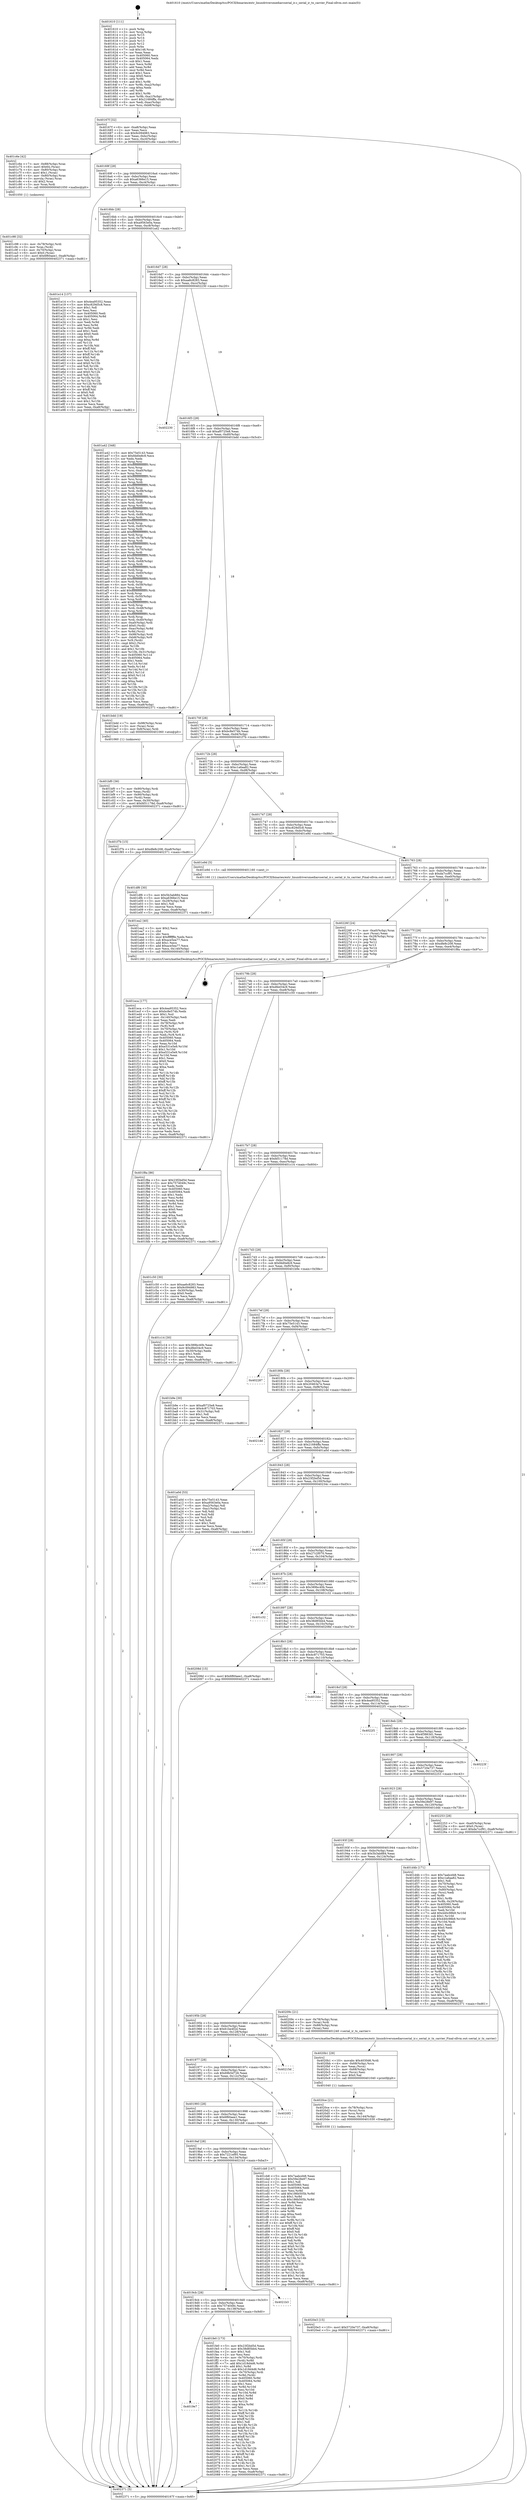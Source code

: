 digraph "0x401610" {
  label = "0x401610 (/mnt/c/Users/mathe/Desktop/tcc/POCII/binaries/extr_linuxdriversmediarcserial_ir.c_serial_ir_tx_carrier_Final-ollvm.out::main(0))"
  labelloc = "t"
  node[shape=record]

  Entry [label="",width=0.3,height=0.3,shape=circle,fillcolor=black,style=filled]
  "0x40167f" [label="{
     0x40167f [32]\l
     | [instrs]\l
     &nbsp;&nbsp;0x40167f \<+6\>: mov -0xa8(%rbp),%eax\l
     &nbsp;&nbsp;0x401685 \<+2\>: mov %eax,%ecx\l
     &nbsp;&nbsp;0x401687 \<+6\>: sub $0x9c094983,%ecx\l
     &nbsp;&nbsp;0x40168d \<+6\>: mov %eax,-0xbc(%rbp)\l
     &nbsp;&nbsp;0x401693 \<+6\>: mov %ecx,-0xc0(%rbp)\l
     &nbsp;&nbsp;0x401699 \<+6\>: je 0000000000401c6e \<main+0x65e\>\l
  }"]
  "0x401c6e" [label="{
     0x401c6e [42]\l
     | [instrs]\l
     &nbsp;&nbsp;0x401c6e \<+7\>: mov -0x88(%rbp),%rax\l
     &nbsp;&nbsp;0x401c75 \<+6\>: movl $0x64,(%rax)\l
     &nbsp;&nbsp;0x401c7b \<+4\>: mov -0x80(%rbp),%rax\l
     &nbsp;&nbsp;0x401c7f \<+6\>: movl $0x1,(%rax)\l
     &nbsp;&nbsp;0x401c85 \<+4\>: mov -0x80(%rbp),%rax\l
     &nbsp;&nbsp;0x401c89 \<+3\>: movslq (%rax),%rax\l
     &nbsp;&nbsp;0x401c8c \<+4\>: shl $0x2,%rax\l
     &nbsp;&nbsp;0x401c90 \<+3\>: mov %rax,%rdi\l
     &nbsp;&nbsp;0x401c93 \<+5\>: call 0000000000401050 \<malloc@plt\>\l
     | [calls]\l
     &nbsp;&nbsp;0x401050 \{1\} (unknown)\l
  }"]
  "0x40169f" [label="{
     0x40169f [28]\l
     | [instrs]\l
     &nbsp;&nbsp;0x40169f \<+5\>: jmp 00000000004016a4 \<main+0x94\>\l
     &nbsp;&nbsp;0x4016a4 \<+6\>: mov -0xbc(%rbp),%eax\l
     &nbsp;&nbsp;0x4016aa \<+5\>: sub $0xa6366e15,%eax\l
     &nbsp;&nbsp;0x4016af \<+6\>: mov %eax,-0xc4(%rbp)\l
     &nbsp;&nbsp;0x4016b5 \<+6\>: je 0000000000401e14 \<main+0x804\>\l
  }"]
  Exit [label="",width=0.3,height=0.3,shape=circle,fillcolor=black,style=filled,peripheries=2]
  "0x401e14" [label="{
     0x401e14 [137]\l
     | [instrs]\l
     &nbsp;&nbsp;0x401e14 \<+5\>: mov $0x4ea95352,%eax\l
     &nbsp;&nbsp;0x401e19 \<+5\>: mov $0xc829d5c8,%ecx\l
     &nbsp;&nbsp;0x401e1e \<+2\>: mov $0x1,%dl\l
     &nbsp;&nbsp;0x401e20 \<+2\>: xor %esi,%esi\l
     &nbsp;&nbsp;0x401e22 \<+7\>: mov 0x405060,%edi\l
     &nbsp;&nbsp;0x401e29 \<+8\>: mov 0x405064,%r8d\l
     &nbsp;&nbsp;0x401e31 \<+3\>: sub $0x1,%esi\l
     &nbsp;&nbsp;0x401e34 \<+3\>: mov %edi,%r9d\l
     &nbsp;&nbsp;0x401e37 \<+3\>: add %esi,%r9d\l
     &nbsp;&nbsp;0x401e3a \<+4\>: imul %r9d,%edi\l
     &nbsp;&nbsp;0x401e3e \<+3\>: and $0x1,%edi\l
     &nbsp;&nbsp;0x401e41 \<+3\>: cmp $0x0,%edi\l
     &nbsp;&nbsp;0x401e44 \<+4\>: sete %r10b\l
     &nbsp;&nbsp;0x401e48 \<+4\>: cmp $0xa,%r8d\l
     &nbsp;&nbsp;0x401e4c \<+4\>: setl %r11b\l
     &nbsp;&nbsp;0x401e50 \<+3\>: mov %r10b,%bl\l
     &nbsp;&nbsp;0x401e53 \<+3\>: xor $0xff,%bl\l
     &nbsp;&nbsp;0x401e56 \<+3\>: mov %r11b,%r14b\l
     &nbsp;&nbsp;0x401e59 \<+4\>: xor $0xff,%r14b\l
     &nbsp;&nbsp;0x401e5d \<+3\>: xor $0x0,%dl\l
     &nbsp;&nbsp;0x401e60 \<+3\>: mov %bl,%r15b\l
     &nbsp;&nbsp;0x401e63 \<+4\>: and $0x0,%r15b\l
     &nbsp;&nbsp;0x401e67 \<+3\>: and %dl,%r10b\l
     &nbsp;&nbsp;0x401e6a \<+3\>: mov %r14b,%r12b\l
     &nbsp;&nbsp;0x401e6d \<+4\>: and $0x0,%r12b\l
     &nbsp;&nbsp;0x401e71 \<+3\>: and %dl,%r11b\l
     &nbsp;&nbsp;0x401e74 \<+3\>: or %r10b,%r15b\l
     &nbsp;&nbsp;0x401e77 \<+3\>: or %r11b,%r12b\l
     &nbsp;&nbsp;0x401e7a \<+3\>: xor %r12b,%r15b\l
     &nbsp;&nbsp;0x401e7d \<+3\>: or %r14b,%bl\l
     &nbsp;&nbsp;0x401e80 \<+3\>: xor $0xff,%bl\l
     &nbsp;&nbsp;0x401e83 \<+3\>: or $0x0,%dl\l
     &nbsp;&nbsp;0x401e86 \<+2\>: and %dl,%bl\l
     &nbsp;&nbsp;0x401e88 \<+3\>: or %bl,%r15b\l
     &nbsp;&nbsp;0x401e8b \<+4\>: test $0x1,%r15b\l
     &nbsp;&nbsp;0x401e8f \<+3\>: cmovne %ecx,%eax\l
     &nbsp;&nbsp;0x401e92 \<+6\>: mov %eax,-0xa8(%rbp)\l
     &nbsp;&nbsp;0x401e98 \<+5\>: jmp 0000000000402371 \<main+0xd61\>\l
  }"]
  "0x4016bb" [label="{
     0x4016bb [28]\l
     | [instrs]\l
     &nbsp;&nbsp;0x4016bb \<+5\>: jmp 00000000004016c0 \<main+0xb0\>\l
     &nbsp;&nbsp;0x4016c0 \<+6\>: mov -0xbc(%rbp),%eax\l
     &nbsp;&nbsp;0x4016c6 \<+5\>: sub $0xa9563e0a,%eax\l
     &nbsp;&nbsp;0x4016cb \<+6\>: mov %eax,-0xc8(%rbp)\l
     &nbsp;&nbsp;0x4016d1 \<+6\>: je 0000000000401a42 \<main+0x432\>\l
  }"]
  "0x4020e3" [label="{
     0x4020e3 [15]\l
     | [instrs]\l
     &nbsp;&nbsp;0x4020e3 \<+10\>: movl $0x5720e737,-0xa8(%rbp)\l
     &nbsp;&nbsp;0x4020ed \<+5\>: jmp 0000000000402371 \<main+0xd61\>\l
  }"]
  "0x401a42" [label="{
     0x401a42 [348]\l
     | [instrs]\l
     &nbsp;&nbsp;0x401a42 \<+5\>: mov $0x75e5143,%eax\l
     &nbsp;&nbsp;0x401a47 \<+5\>: mov $0xfdd0e8c9,%ecx\l
     &nbsp;&nbsp;0x401a4c \<+2\>: xor %edx,%edx\l
     &nbsp;&nbsp;0x401a4e \<+3\>: mov %rsp,%rsi\l
     &nbsp;&nbsp;0x401a51 \<+4\>: add $0xfffffffffffffff0,%rsi\l
     &nbsp;&nbsp;0x401a55 \<+3\>: mov %rsi,%rsp\l
     &nbsp;&nbsp;0x401a58 \<+7\>: mov %rsi,-0xa0(%rbp)\l
     &nbsp;&nbsp;0x401a5f \<+3\>: mov %rsp,%rsi\l
     &nbsp;&nbsp;0x401a62 \<+4\>: add $0xfffffffffffffff0,%rsi\l
     &nbsp;&nbsp;0x401a66 \<+3\>: mov %rsi,%rsp\l
     &nbsp;&nbsp;0x401a69 \<+3\>: mov %rsp,%rdi\l
     &nbsp;&nbsp;0x401a6c \<+4\>: add $0xfffffffffffffff0,%rdi\l
     &nbsp;&nbsp;0x401a70 \<+3\>: mov %rdi,%rsp\l
     &nbsp;&nbsp;0x401a73 \<+7\>: mov %rdi,-0x98(%rbp)\l
     &nbsp;&nbsp;0x401a7a \<+3\>: mov %rsp,%rdi\l
     &nbsp;&nbsp;0x401a7d \<+4\>: add $0xfffffffffffffff0,%rdi\l
     &nbsp;&nbsp;0x401a81 \<+3\>: mov %rdi,%rsp\l
     &nbsp;&nbsp;0x401a84 \<+7\>: mov %rdi,-0x90(%rbp)\l
     &nbsp;&nbsp;0x401a8b \<+3\>: mov %rsp,%rdi\l
     &nbsp;&nbsp;0x401a8e \<+4\>: add $0xfffffffffffffff0,%rdi\l
     &nbsp;&nbsp;0x401a92 \<+3\>: mov %rdi,%rsp\l
     &nbsp;&nbsp;0x401a95 \<+7\>: mov %rdi,-0x88(%rbp)\l
     &nbsp;&nbsp;0x401a9c \<+3\>: mov %rsp,%rdi\l
     &nbsp;&nbsp;0x401a9f \<+4\>: add $0xfffffffffffffff0,%rdi\l
     &nbsp;&nbsp;0x401aa3 \<+3\>: mov %rdi,%rsp\l
     &nbsp;&nbsp;0x401aa6 \<+4\>: mov %rdi,-0x80(%rbp)\l
     &nbsp;&nbsp;0x401aaa \<+3\>: mov %rsp,%rdi\l
     &nbsp;&nbsp;0x401aad \<+4\>: add $0xfffffffffffffff0,%rdi\l
     &nbsp;&nbsp;0x401ab1 \<+3\>: mov %rdi,%rsp\l
     &nbsp;&nbsp;0x401ab4 \<+4\>: mov %rdi,-0x78(%rbp)\l
     &nbsp;&nbsp;0x401ab8 \<+3\>: mov %rsp,%rdi\l
     &nbsp;&nbsp;0x401abb \<+4\>: add $0xfffffffffffffff0,%rdi\l
     &nbsp;&nbsp;0x401abf \<+3\>: mov %rdi,%rsp\l
     &nbsp;&nbsp;0x401ac2 \<+4\>: mov %rdi,-0x70(%rbp)\l
     &nbsp;&nbsp;0x401ac6 \<+3\>: mov %rsp,%rdi\l
     &nbsp;&nbsp;0x401ac9 \<+4\>: add $0xfffffffffffffff0,%rdi\l
     &nbsp;&nbsp;0x401acd \<+3\>: mov %rdi,%rsp\l
     &nbsp;&nbsp;0x401ad0 \<+4\>: mov %rdi,-0x68(%rbp)\l
     &nbsp;&nbsp;0x401ad4 \<+3\>: mov %rsp,%rdi\l
     &nbsp;&nbsp;0x401ad7 \<+4\>: add $0xfffffffffffffff0,%rdi\l
     &nbsp;&nbsp;0x401adb \<+3\>: mov %rdi,%rsp\l
     &nbsp;&nbsp;0x401ade \<+4\>: mov %rdi,-0x60(%rbp)\l
     &nbsp;&nbsp;0x401ae2 \<+3\>: mov %rsp,%rdi\l
     &nbsp;&nbsp;0x401ae5 \<+4\>: add $0xfffffffffffffff0,%rdi\l
     &nbsp;&nbsp;0x401ae9 \<+3\>: mov %rdi,%rsp\l
     &nbsp;&nbsp;0x401aec \<+4\>: mov %rdi,-0x58(%rbp)\l
     &nbsp;&nbsp;0x401af0 \<+3\>: mov %rsp,%rdi\l
     &nbsp;&nbsp;0x401af3 \<+4\>: add $0xfffffffffffffff0,%rdi\l
     &nbsp;&nbsp;0x401af7 \<+3\>: mov %rdi,%rsp\l
     &nbsp;&nbsp;0x401afa \<+4\>: mov %rdi,-0x50(%rbp)\l
     &nbsp;&nbsp;0x401afe \<+3\>: mov %rsp,%rdi\l
     &nbsp;&nbsp;0x401b01 \<+4\>: add $0xfffffffffffffff0,%rdi\l
     &nbsp;&nbsp;0x401b05 \<+3\>: mov %rdi,%rsp\l
     &nbsp;&nbsp;0x401b08 \<+4\>: mov %rdi,-0x48(%rbp)\l
     &nbsp;&nbsp;0x401b0c \<+3\>: mov %rsp,%rdi\l
     &nbsp;&nbsp;0x401b0f \<+4\>: add $0xfffffffffffffff0,%rdi\l
     &nbsp;&nbsp;0x401b13 \<+3\>: mov %rdi,%rsp\l
     &nbsp;&nbsp;0x401b16 \<+4\>: mov %rdi,-0x40(%rbp)\l
     &nbsp;&nbsp;0x401b1a \<+7\>: mov -0xa0(%rbp),%rdi\l
     &nbsp;&nbsp;0x401b21 \<+6\>: movl $0x0,(%rdi)\l
     &nbsp;&nbsp;0x401b27 \<+7\>: mov -0xac(%rbp),%r8d\l
     &nbsp;&nbsp;0x401b2e \<+3\>: mov %r8d,(%rsi)\l
     &nbsp;&nbsp;0x401b31 \<+7\>: mov -0x98(%rbp),%rdi\l
     &nbsp;&nbsp;0x401b38 \<+7\>: mov -0xb8(%rbp),%r9\l
     &nbsp;&nbsp;0x401b3f \<+3\>: mov %r9,(%rdi)\l
     &nbsp;&nbsp;0x401b42 \<+3\>: cmpl $0x2,(%rsi)\l
     &nbsp;&nbsp;0x401b45 \<+4\>: setne %r10b\l
     &nbsp;&nbsp;0x401b49 \<+4\>: and $0x1,%r10b\l
     &nbsp;&nbsp;0x401b4d \<+4\>: mov %r10b,-0x31(%rbp)\l
     &nbsp;&nbsp;0x401b51 \<+8\>: mov 0x405060,%r11d\l
     &nbsp;&nbsp;0x401b59 \<+7\>: mov 0x405064,%ebx\l
     &nbsp;&nbsp;0x401b60 \<+3\>: sub $0x1,%edx\l
     &nbsp;&nbsp;0x401b63 \<+3\>: mov %r11d,%r14d\l
     &nbsp;&nbsp;0x401b66 \<+3\>: add %edx,%r14d\l
     &nbsp;&nbsp;0x401b69 \<+4\>: imul %r14d,%r11d\l
     &nbsp;&nbsp;0x401b6d \<+4\>: and $0x1,%r11d\l
     &nbsp;&nbsp;0x401b71 \<+4\>: cmp $0x0,%r11d\l
     &nbsp;&nbsp;0x401b75 \<+4\>: sete %r10b\l
     &nbsp;&nbsp;0x401b79 \<+3\>: cmp $0xa,%ebx\l
     &nbsp;&nbsp;0x401b7c \<+4\>: setl %r15b\l
     &nbsp;&nbsp;0x401b80 \<+3\>: mov %r10b,%r12b\l
     &nbsp;&nbsp;0x401b83 \<+3\>: and %r15b,%r12b\l
     &nbsp;&nbsp;0x401b86 \<+3\>: xor %r15b,%r10b\l
     &nbsp;&nbsp;0x401b89 \<+3\>: or %r10b,%r12b\l
     &nbsp;&nbsp;0x401b8c \<+4\>: test $0x1,%r12b\l
     &nbsp;&nbsp;0x401b90 \<+3\>: cmovne %ecx,%eax\l
     &nbsp;&nbsp;0x401b93 \<+6\>: mov %eax,-0xa8(%rbp)\l
     &nbsp;&nbsp;0x401b99 \<+5\>: jmp 0000000000402371 \<main+0xd61\>\l
  }"]
  "0x4016d7" [label="{
     0x4016d7 [28]\l
     | [instrs]\l
     &nbsp;&nbsp;0x4016d7 \<+5\>: jmp 00000000004016dc \<main+0xcc\>\l
     &nbsp;&nbsp;0x4016dc \<+6\>: mov -0xbc(%rbp),%eax\l
     &nbsp;&nbsp;0x4016e2 \<+5\>: sub $0xaa6c8283,%eax\l
     &nbsp;&nbsp;0x4016e7 \<+6\>: mov %eax,-0xcc(%rbp)\l
     &nbsp;&nbsp;0x4016ed \<+6\>: je 0000000000402230 \<main+0xc20\>\l
  }"]
  "0x4020ce" [label="{
     0x4020ce [21]\l
     | [instrs]\l
     &nbsp;&nbsp;0x4020ce \<+4\>: mov -0x78(%rbp),%rcx\l
     &nbsp;&nbsp;0x4020d2 \<+3\>: mov (%rcx),%rcx\l
     &nbsp;&nbsp;0x4020d5 \<+3\>: mov %rcx,%rdi\l
     &nbsp;&nbsp;0x4020d8 \<+6\>: mov %eax,-0x144(%rbp)\l
     &nbsp;&nbsp;0x4020de \<+5\>: call 0000000000401030 \<free@plt\>\l
     | [calls]\l
     &nbsp;&nbsp;0x401030 \{1\} (unknown)\l
  }"]
  "0x402230" [label="{
     0x402230\l
  }", style=dashed]
  "0x4016f3" [label="{
     0x4016f3 [28]\l
     | [instrs]\l
     &nbsp;&nbsp;0x4016f3 \<+5\>: jmp 00000000004016f8 \<main+0xe8\>\l
     &nbsp;&nbsp;0x4016f8 \<+6\>: mov -0xbc(%rbp),%eax\l
     &nbsp;&nbsp;0x4016fe \<+5\>: sub $0xaf0725e8,%eax\l
     &nbsp;&nbsp;0x401703 \<+6\>: mov %eax,-0xd0(%rbp)\l
     &nbsp;&nbsp;0x401709 \<+6\>: je 0000000000401bdd \<main+0x5cd\>\l
  }"]
  "0x4020b1" [label="{
     0x4020b1 [29]\l
     | [instrs]\l
     &nbsp;&nbsp;0x4020b1 \<+10\>: movabs $0x4030d6,%rdi\l
     &nbsp;&nbsp;0x4020bb \<+4\>: mov -0x68(%rbp),%rcx\l
     &nbsp;&nbsp;0x4020bf \<+2\>: mov %eax,(%rcx)\l
     &nbsp;&nbsp;0x4020c1 \<+4\>: mov -0x68(%rbp),%rcx\l
     &nbsp;&nbsp;0x4020c5 \<+2\>: mov (%rcx),%esi\l
     &nbsp;&nbsp;0x4020c7 \<+2\>: mov $0x0,%al\l
     &nbsp;&nbsp;0x4020c9 \<+5\>: call 0000000000401040 \<printf@plt\>\l
     | [calls]\l
     &nbsp;&nbsp;0x401040 \{1\} (unknown)\l
  }"]
  "0x401bdd" [label="{
     0x401bdd [19]\l
     | [instrs]\l
     &nbsp;&nbsp;0x401bdd \<+7\>: mov -0x98(%rbp),%rax\l
     &nbsp;&nbsp;0x401be4 \<+3\>: mov (%rax),%rax\l
     &nbsp;&nbsp;0x401be7 \<+4\>: mov 0x8(%rax),%rdi\l
     &nbsp;&nbsp;0x401beb \<+5\>: call 0000000000401060 \<atoi@plt\>\l
     | [calls]\l
     &nbsp;&nbsp;0x401060 \{1\} (unknown)\l
  }"]
  "0x40170f" [label="{
     0x40170f [28]\l
     | [instrs]\l
     &nbsp;&nbsp;0x40170f \<+5\>: jmp 0000000000401714 \<main+0x104\>\l
     &nbsp;&nbsp;0x401714 \<+6\>: mov -0xbc(%rbp),%eax\l
     &nbsp;&nbsp;0x40171a \<+5\>: sub $0xbc8e574b,%eax\l
     &nbsp;&nbsp;0x40171f \<+6\>: mov %eax,-0xd4(%rbp)\l
     &nbsp;&nbsp;0x401725 \<+6\>: je 0000000000401f7b \<main+0x96b\>\l
  }"]
  "0x4019e7" [label="{
     0x4019e7\l
  }", style=dashed]
  "0x401f7b" [label="{
     0x401f7b [15]\l
     | [instrs]\l
     &nbsp;&nbsp;0x401f7b \<+10\>: movl $0xdfe8c208,-0xa8(%rbp)\l
     &nbsp;&nbsp;0x401f85 \<+5\>: jmp 0000000000402371 \<main+0xd61\>\l
  }"]
  "0x40172b" [label="{
     0x40172b [28]\l
     | [instrs]\l
     &nbsp;&nbsp;0x40172b \<+5\>: jmp 0000000000401730 \<main+0x120\>\l
     &nbsp;&nbsp;0x401730 \<+6\>: mov -0xbc(%rbp),%eax\l
     &nbsp;&nbsp;0x401736 \<+5\>: sub $0xc1a6aa82,%eax\l
     &nbsp;&nbsp;0x40173b \<+6\>: mov %eax,-0xd8(%rbp)\l
     &nbsp;&nbsp;0x401741 \<+6\>: je 0000000000401df6 \<main+0x7e6\>\l
  }"]
  "0x401fe0" [label="{
     0x401fe0 [173]\l
     | [instrs]\l
     &nbsp;&nbsp;0x401fe0 \<+5\>: mov $0x23f2bd5d,%eax\l
     &nbsp;&nbsp;0x401fe5 \<+5\>: mov $0x38d85bb4,%ecx\l
     &nbsp;&nbsp;0x401fea \<+2\>: mov $0x1,%dl\l
     &nbsp;&nbsp;0x401fec \<+2\>: xor %esi,%esi\l
     &nbsp;&nbsp;0x401fee \<+4\>: mov -0x70(%rbp),%rdi\l
     &nbsp;&nbsp;0x401ff2 \<+3\>: mov (%rdi),%r8d\l
     &nbsp;&nbsp;0x401ff5 \<+7\>: add $0x1d18d4d6,%r8d\l
     &nbsp;&nbsp;0x401ffc \<+4\>: add $0x1,%r8d\l
     &nbsp;&nbsp;0x402000 \<+7\>: sub $0x1d18d4d6,%r8d\l
     &nbsp;&nbsp;0x402007 \<+4\>: mov -0x70(%rbp),%rdi\l
     &nbsp;&nbsp;0x40200b \<+3\>: mov %r8d,(%rdi)\l
     &nbsp;&nbsp;0x40200e \<+8\>: mov 0x405060,%r8d\l
     &nbsp;&nbsp;0x402016 \<+8\>: mov 0x405064,%r9d\l
     &nbsp;&nbsp;0x40201e \<+3\>: sub $0x1,%esi\l
     &nbsp;&nbsp;0x402021 \<+3\>: mov %r8d,%r10d\l
     &nbsp;&nbsp;0x402024 \<+3\>: add %esi,%r10d\l
     &nbsp;&nbsp;0x402027 \<+4\>: imul %r10d,%r8d\l
     &nbsp;&nbsp;0x40202b \<+4\>: and $0x1,%r8d\l
     &nbsp;&nbsp;0x40202f \<+4\>: cmp $0x0,%r8d\l
     &nbsp;&nbsp;0x402033 \<+4\>: sete %r11b\l
     &nbsp;&nbsp;0x402037 \<+4\>: cmp $0xa,%r9d\l
     &nbsp;&nbsp;0x40203b \<+3\>: setl %bl\l
     &nbsp;&nbsp;0x40203e \<+3\>: mov %r11b,%r14b\l
     &nbsp;&nbsp;0x402041 \<+4\>: xor $0xff,%r14b\l
     &nbsp;&nbsp;0x402045 \<+3\>: mov %bl,%r15b\l
     &nbsp;&nbsp;0x402048 \<+4\>: xor $0xff,%r15b\l
     &nbsp;&nbsp;0x40204c \<+3\>: xor $0x1,%dl\l
     &nbsp;&nbsp;0x40204f \<+3\>: mov %r14b,%r12b\l
     &nbsp;&nbsp;0x402052 \<+4\>: and $0xff,%r12b\l
     &nbsp;&nbsp;0x402056 \<+3\>: and %dl,%r11b\l
     &nbsp;&nbsp;0x402059 \<+3\>: mov %r15b,%r13b\l
     &nbsp;&nbsp;0x40205c \<+4\>: and $0xff,%r13b\l
     &nbsp;&nbsp;0x402060 \<+2\>: and %dl,%bl\l
     &nbsp;&nbsp;0x402062 \<+3\>: or %r11b,%r12b\l
     &nbsp;&nbsp;0x402065 \<+3\>: or %bl,%r13b\l
     &nbsp;&nbsp;0x402068 \<+3\>: xor %r13b,%r12b\l
     &nbsp;&nbsp;0x40206b \<+3\>: or %r15b,%r14b\l
     &nbsp;&nbsp;0x40206e \<+4\>: xor $0xff,%r14b\l
     &nbsp;&nbsp;0x402072 \<+3\>: or $0x1,%dl\l
     &nbsp;&nbsp;0x402075 \<+3\>: and %dl,%r14b\l
     &nbsp;&nbsp;0x402078 \<+3\>: or %r14b,%r12b\l
     &nbsp;&nbsp;0x40207b \<+4\>: test $0x1,%r12b\l
     &nbsp;&nbsp;0x40207f \<+3\>: cmovne %ecx,%eax\l
     &nbsp;&nbsp;0x402082 \<+6\>: mov %eax,-0xa8(%rbp)\l
     &nbsp;&nbsp;0x402088 \<+5\>: jmp 0000000000402371 \<main+0xd61\>\l
  }"]
  "0x401df6" [label="{
     0x401df6 [30]\l
     | [instrs]\l
     &nbsp;&nbsp;0x401df6 \<+5\>: mov $0x5b3ab884,%eax\l
     &nbsp;&nbsp;0x401dfb \<+5\>: mov $0xa6366e15,%ecx\l
     &nbsp;&nbsp;0x401e00 \<+3\>: mov -0x29(%rbp),%dl\l
     &nbsp;&nbsp;0x401e03 \<+3\>: test $0x1,%dl\l
     &nbsp;&nbsp;0x401e06 \<+3\>: cmovne %ecx,%eax\l
     &nbsp;&nbsp;0x401e09 \<+6\>: mov %eax,-0xa8(%rbp)\l
     &nbsp;&nbsp;0x401e0f \<+5\>: jmp 0000000000402371 \<main+0xd61\>\l
  }"]
  "0x401747" [label="{
     0x401747 [28]\l
     | [instrs]\l
     &nbsp;&nbsp;0x401747 \<+5\>: jmp 000000000040174c \<main+0x13c\>\l
     &nbsp;&nbsp;0x40174c \<+6\>: mov -0xbc(%rbp),%eax\l
     &nbsp;&nbsp;0x401752 \<+5\>: sub $0xc829d5c8,%eax\l
     &nbsp;&nbsp;0x401757 \<+6\>: mov %eax,-0xdc(%rbp)\l
     &nbsp;&nbsp;0x40175d \<+6\>: je 0000000000401e9d \<main+0x88d\>\l
  }"]
  "0x4019cb" [label="{
     0x4019cb [28]\l
     | [instrs]\l
     &nbsp;&nbsp;0x4019cb \<+5\>: jmp 00000000004019d0 \<main+0x3c0\>\l
     &nbsp;&nbsp;0x4019d0 \<+6\>: mov -0xbc(%rbp),%eax\l
     &nbsp;&nbsp;0x4019d6 \<+5\>: sub $0x7574049c,%eax\l
     &nbsp;&nbsp;0x4019db \<+6\>: mov %eax,-0x138(%rbp)\l
     &nbsp;&nbsp;0x4019e1 \<+6\>: je 0000000000401fe0 \<main+0x9d0\>\l
  }"]
  "0x401e9d" [label="{
     0x401e9d [5]\l
     | [instrs]\l
     &nbsp;&nbsp;0x401e9d \<+5\>: call 0000000000401160 \<next_i\>\l
     | [calls]\l
     &nbsp;&nbsp;0x401160 \{1\} (/mnt/c/Users/mathe/Desktop/tcc/POCII/binaries/extr_linuxdriversmediarcserial_ir.c_serial_ir_tx_carrier_Final-ollvm.out::next_i)\l
  }"]
  "0x401763" [label="{
     0x401763 [28]\l
     | [instrs]\l
     &nbsp;&nbsp;0x401763 \<+5\>: jmp 0000000000401768 \<main+0x158\>\l
     &nbsp;&nbsp;0x401768 \<+6\>: mov -0xbc(%rbp),%eax\l
     &nbsp;&nbsp;0x40176e \<+5\>: sub $0xda7ccf91,%eax\l
     &nbsp;&nbsp;0x401773 \<+6\>: mov %eax,-0xe0(%rbp)\l
     &nbsp;&nbsp;0x401779 \<+6\>: je 000000000040226f \<main+0xc5f\>\l
  }"]
  "0x4021b3" [label="{
     0x4021b3\l
  }", style=dashed]
  "0x40226f" [label="{
     0x40226f [24]\l
     | [instrs]\l
     &nbsp;&nbsp;0x40226f \<+7\>: mov -0xa0(%rbp),%rax\l
     &nbsp;&nbsp;0x402276 \<+2\>: mov (%rax),%eax\l
     &nbsp;&nbsp;0x402278 \<+4\>: lea -0x28(%rbp),%rsp\l
     &nbsp;&nbsp;0x40227c \<+1\>: pop %rbx\l
     &nbsp;&nbsp;0x40227d \<+2\>: pop %r12\l
     &nbsp;&nbsp;0x40227f \<+2\>: pop %r13\l
     &nbsp;&nbsp;0x402281 \<+2\>: pop %r14\l
     &nbsp;&nbsp;0x402283 \<+2\>: pop %r15\l
     &nbsp;&nbsp;0x402285 \<+1\>: pop %rbp\l
     &nbsp;&nbsp;0x402286 \<+1\>: ret\l
  }"]
  "0x40177f" [label="{
     0x40177f [28]\l
     | [instrs]\l
     &nbsp;&nbsp;0x40177f \<+5\>: jmp 0000000000401784 \<main+0x174\>\l
     &nbsp;&nbsp;0x401784 \<+6\>: mov -0xbc(%rbp),%eax\l
     &nbsp;&nbsp;0x40178a \<+5\>: sub $0xdfe8c208,%eax\l
     &nbsp;&nbsp;0x40178f \<+6\>: mov %eax,-0xe4(%rbp)\l
     &nbsp;&nbsp;0x401795 \<+6\>: je 0000000000401f8a \<main+0x97a\>\l
  }"]
  "0x401eca" [label="{
     0x401eca [177]\l
     | [instrs]\l
     &nbsp;&nbsp;0x401eca \<+5\>: mov $0x4ea95352,%ecx\l
     &nbsp;&nbsp;0x401ecf \<+5\>: mov $0xbc8e574b,%edx\l
     &nbsp;&nbsp;0x401ed4 \<+3\>: mov $0x1,%sil\l
     &nbsp;&nbsp;0x401ed7 \<+6\>: mov -0x140(%rbp),%edi\l
     &nbsp;&nbsp;0x401edd \<+3\>: imul %eax,%edi\l
     &nbsp;&nbsp;0x401ee0 \<+4\>: mov -0x78(%rbp),%r8\l
     &nbsp;&nbsp;0x401ee4 \<+3\>: mov (%r8),%r8\l
     &nbsp;&nbsp;0x401ee7 \<+4\>: mov -0x70(%rbp),%r9\l
     &nbsp;&nbsp;0x401eeb \<+3\>: movslq (%r9),%r9\l
     &nbsp;&nbsp;0x401eee \<+4\>: mov %edi,(%r8,%r9,4)\l
     &nbsp;&nbsp;0x401ef2 \<+7\>: mov 0x405060,%eax\l
     &nbsp;&nbsp;0x401ef9 \<+7\>: mov 0x405064,%edi\l
     &nbsp;&nbsp;0x401f00 \<+3\>: mov %eax,%r10d\l
     &nbsp;&nbsp;0x401f03 \<+7\>: add $0xe531e5e9,%r10d\l
     &nbsp;&nbsp;0x401f0a \<+4\>: sub $0x1,%r10d\l
     &nbsp;&nbsp;0x401f0e \<+7\>: sub $0xe531e5e9,%r10d\l
     &nbsp;&nbsp;0x401f15 \<+4\>: imul %r10d,%eax\l
     &nbsp;&nbsp;0x401f19 \<+3\>: and $0x1,%eax\l
     &nbsp;&nbsp;0x401f1c \<+3\>: cmp $0x0,%eax\l
     &nbsp;&nbsp;0x401f1f \<+4\>: sete %r11b\l
     &nbsp;&nbsp;0x401f23 \<+3\>: cmp $0xa,%edi\l
     &nbsp;&nbsp;0x401f26 \<+3\>: setl %bl\l
     &nbsp;&nbsp;0x401f29 \<+3\>: mov %r11b,%r14b\l
     &nbsp;&nbsp;0x401f2c \<+4\>: xor $0xff,%r14b\l
     &nbsp;&nbsp;0x401f30 \<+3\>: mov %bl,%r15b\l
     &nbsp;&nbsp;0x401f33 \<+4\>: xor $0xff,%r15b\l
     &nbsp;&nbsp;0x401f37 \<+4\>: xor $0x1,%sil\l
     &nbsp;&nbsp;0x401f3b \<+3\>: mov %r14b,%r12b\l
     &nbsp;&nbsp;0x401f3e \<+4\>: and $0xff,%r12b\l
     &nbsp;&nbsp;0x401f42 \<+3\>: and %sil,%r11b\l
     &nbsp;&nbsp;0x401f45 \<+3\>: mov %r15b,%r13b\l
     &nbsp;&nbsp;0x401f48 \<+4\>: and $0xff,%r13b\l
     &nbsp;&nbsp;0x401f4c \<+3\>: and %sil,%bl\l
     &nbsp;&nbsp;0x401f4f \<+3\>: or %r11b,%r12b\l
     &nbsp;&nbsp;0x401f52 \<+3\>: or %bl,%r13b\l
     &nbsp;&nbsp;0x401f55 \<+3\>: xor %r13b,%r12b\l
     &nbsp;&nbsp;0x401f58 \<+3\>: or %r15b,%r14b\l
     &nbsp;&nbsp;0x401f5b \<+4\>: xor $0xff,%r14b\l
     &nbsp;&nbsp;0x401f5f \<+4\>: or $0x1,%sil\l
     &nbsp;&nbsp;0x401f63 \<+3\>: and %sil,%r14b\l
     &nbsp;&nbsp;0x401f66 \<+3\>: or %r14b,%r12b\l
     &nbsp;&nbsp;0x401f69 \<+4\>: test $0x1,%r12b\l
     &nbsp;&nbsp;0x401f6d \<+3\>: cmovne %edx,%ecx\l
     &nbsp;&nbsp;0x401f70 \<+6\>: mov %ecx,-0xa8(%rbp)\l
     &nbsp;&nbsp;0x401f76 \<+5\>: jmp 0000000000402371 \<main+0xd61\>\l
  }"]
  "0x401f8a" [label="{
     0x401f8a [86]\l
     | [instrs]\l
     &nbsp;&nbsp;0x401f8a \<+5\>: mov $0x23f2bd5d,%eax\l
     &nbsp;&nbsp;0x401f8f \<+5\>: mov $0x7574049c,%ecx\l
     &nbsp;&nbsp;0x401f94 \<+2\>: xor %edx,%edx\l
     &nbsp;&nbsp;0x401f96 \<+7\>: mov 0x405060,%esi\l
     &nbsp;&nbsp;0x401f9d \<+7\>: mov 0x405064,%edi\l
     &nbsp;&nbsp;0x401fa4 \<+3\>: sub $0x1,%edx\l
     &nbsp;&nbsp;0x401fa7 \<+3\>: mov %esi,%r8d\l
     &nbsp;&nbsp;0x401faa \<+3\>: add %edx,%r8d\l
     &nbsp;&nbsp;0x401fad \<+4\>: imul %r8d,%esi\l
     &nbsp;&nbsp;0x401fb1 \<+3\>: and $0x1,%esi\l
     &nbsp;&nbsp;0x401fb4 \<+3\>: cmp $0x0,%esi\l
     &nbsp;&nbsp;0x401fb7 \<+4\>: sete %r9b\l
     &nbsp;&nbsp;0x401fbb \<+3\>: cmp $0xa,%edi\l
     &nbsp;&nbsp;0x401fbe \<+4\>: setl %r10b\l
     &nbsp;&nbsp;0x401fc2 \<+3\>: mov %r9b,%r11b\l
     &nbsp;&nbsp;0x401fc5 \<+3\>: and %r10b,%r11b\l
     &nbsp;&nbsp;0x401fc8 \<+3\>: xor %r10b,%r9b\l
     &nbsp;&nbsp;0x401fcb \<+3\>: or %r9b,%r11b\l
     &nbsp;&nbsp;0x401fce \<+4\>: test $0x1,%r11b\l
     &nbsp;&nbsp;0x401fd2 \<+3\>: cmovne %ecx,%eax\l
     &nbsp;&nbsp;0x401fd5 \<+6\>: mov %eax,-0xa8(%rbp)\l
     &nbsp;&nbsp;0x401fdb \<+5\>: jmp 0000000000402371 \<main+0xd61\>\l
  }"]
  "0x40179b" [label="{
     0x40179b [28]\l
     | [instrs]\l
     &nbsp;&nbsp;0x40179b \<+5\>: jmp 00000000004017a0 \<main+0x190\>\l
     &nbsp;&nbsp;0x4017a0 \<+6\>: mov -0xbc(%rbp),%eax\l
     &nbsp;&nbsp;0x4017a6 \<+5\>: sub $0xdfed34c9,%eax\l
     &nbsp;&nbsp;0x4017ab \<+6\>: mov %eax,-0xe8(%rbp)\l
     &nbsp;&nbsp;0x4017b1 \<+6\>: je 0000000000401c50 \<main+0x640\>\l
  }"]
  "0x401ea2" [label="{
     0x401ea2 [40]\l
     | [instrs]\l
     &nbsp;&nbsp;0x401ea2 \<+5\>: mov $0x2,%ecx\l
     &nbsp;&nbsp;0x401ea7 \<+1\>: cltd\l
     &nbsp;&nbsp;0x401ea8 \<+2\>: idiv %ecx\l
     &nbsp;&nbsp;0x401eaa \<+6\>: imul $0xfffffffe,%edx,%ecx\l
     &nbsp;&nbsp;0x401eb0 \<+6\>: sub $0xace5ea77,%ecx\l
     &nbsp;&nbsp;0x401eb6 \<+3\>: add $0x1,%ecx\l
     &nbsp;&nbsp;0x401eb9 \<+6\>: add $0xace5ea77,%ecx\l
     &nbsp;&nbsp;0x401ebf \<+6\>: mov %ecx,-0x140(%rbp)\l
     &nbsp;&nbsp;0x401ec5 \<+5\>: call 0000000000401160 \<next_i\>\l
     | [calls]\l
     &nbsp;&nbsp;0x401160 \{1\} (/mnt/c/Users/mathe/Desktop/tcc/POCII/binaries/extr_linuxdriversmediarcserial_ir.c_serial_ir_tx_carrier_Final-ollvm.out::next_i)\l
  }"]
  "0x401c50" [label="{
     0x401c50 [30]\l
     | [instrs]\l
     &nbsp;&nbsp;0x401c50 \<+5\>: mov $0xaa6c8283,%eax\l
     &nbsp;&nbsp;0x401c55 \<+5\>: mov $0x9c094983,%ecx\l
     &nbsp;&nbsp;0x401c5a \<+3\>: mov -0x30(%rbp),%edx\l
     &nbsp;&nbsp;0x401c5d \<+3\>: cmp $0x0,%edx\l
     &nbsp;&nbsp;0x401c60 \<+3\>: cmove %ecx,%eax\l
     &nbsp;&nbsp;0x401c63 \<+6\>: mov %eax,-0xa8(%rbp)\l
     &nbsp;&nbsp;0x401c69 \<+5\>: jmp 0000000000402371 \<main+0xd61\>\l
  }"]
  "0x4017b7" [label="{
     0x4017b7 [28]\l
     | [instrs]\l
     &nbsp;&nbsp;0x4017b7 \<+5\>: jmp 00000000004017bc \<main+0x1ac\>\l
     &nbsp;&nbsp;0x4017bc \<+6\>: mov -0xbc(%rbp),%eax\l
     &nbsp;&nbsp;0x4017c2 \<+5\>: sub $0xfd51178d,%eax\l
     &nbsp;&nbsp;0x4017c7 \<+6\>: mov %eax,-0xec(%rbp)\l
     &nbsp;&nbsp;0x4017cd \<+6\>: je 0000000000401c14 \<main+0x604\>\l
  }"]
  "0x4019af" [label="{
     0x4019af [28]\l
     | [instrs]\l
     &nbsp;&nbsp;0x4019af \<+5\>: jmp 00000000004019b4 \<main+0x3a4\>\l
     &nbsp;&nbsp;0x4019b4 \<+6\>: mov -0xbc(%rbp),%eax\l
     &nbsp;&nbsp;0x4019ba \<+5\>: sub $0x7221ef95,%eax\l
     &nbsp;&nbsp;0x4019bf \<+6\>: mov %eax,-0x134(%rbp)\l
     &nbsp;&nbsp;0x4019c5 \<+6\>: je 00000000004021b3 \<main+0xba3\>\l
  }"]
  "0x401c14" [label="{
     0x401c14 [30]\l
     | [instrs]\l
     &nbsp;&nbsp;0x401c14 \<+5\>: mov $0x389bc40b,%eax\l
     &nbsp;&nbsp;0x401c19 \<+5\>: mov $0xdfed34c9,%ecx\l
     &nbsp;&nbsp;0x401c1e \<+3\>: mov -0x30(%rbp),%edx\l
     &nbsp;&nbsp;0x401c21 \<+3\>: cmp $0x1,%edx\l
     &nbsp;&nbsp;0x401c24 \<+3\>: cmovl %ecx,%eax\l
     &nbsp;&nbsp;0x401c27 \<+6\>: mov %eax,-0xa8(%rbp)\l
     &nbsp;&nbsp;0x401c2d \<+5\>: jmp 0000000000402371 \<main+0xd61\>\l
  }"]
  "0x4017d3" [label="{
     0x4017d3 [28]\l
     | [instrs]\l
     &nbsp;&nbsp;0x4017d3 \<+5\>: jmp 00000000004017d8 \<main+0x1c8\>\l
     &nbsp;&nbsp;0x4017d8 \<+6\>: mov -0xbc(%rbp),%eax\l
     &nbsp;&nbsp;0x4017de \<+5\>: sub $0xfdd0e8c9,%eax\l
     &nbsp;&nbsp;0x4017e3 \<+6\>: mov %eax,-0xf0(%rbp)\l
     &nbsp;&nbsp;0x4017e9 \<+6\>: je 0000000000401b9e \<main+0x58e\>\l
  }"]
  "0x401cb8" [label="{
     0x401cb8 [147]\l
     | [instrs]\l
     &nbsp;&nbsp;0x401cb8 \<+5\>: mov $0x7aabcd48,%eax\l
     &nbsp;&nbsp;0x401cbd \<+5\>: mov $0x59e28e97,%ecx\l
     &nbsp;&nbsp;0x401cc2 \<+2\>: mov $0x1,%dl\l
     &nbsp;&nbsp;0x401cc4 \<+7\>: mov 0x405060,%esi\l
     &nbsp;&nbsp;0x401ccb \<+7\>: mov 0x405064,%edi\l
     &nbsp;&nbsp;0x401cd2 \<+3\>: mov %esi,%r8d\l
     &nbsp;&nbsp;0x401cd5 \<+7\>: add $0x186b505b,%r8d\l
     &nbsp;&nbsp;0x401cdc \<+4\>: sub $0x1,%r8d\l
     &nbsp;&nbsp;0x401ce0 \<+7\>: sub $0x186b505b,%r8d\l
     &nbsp;&nbsp;0x401ce7 \<+4\>: imul %r8d,%esi\l
     &nbsp;&nbsp;0x401ceb \<+3\>: and $0x1,%esi\l
     &nbsp;&nbsp;0x401cee \<+3\>: cmp $0x0,%esi\l
     &nbsp;&nbsp;0x401cf1 \<+4\>: sete %r9b\l
     &nbsp;&nbsp;0x401cf5 \<+3\>: cmp $0xa,%edi\l
     &nbsp;&nbsp;0x401cf8 \<+4\>: setl %r10b\l
     &nbsp;&nbsp;0x401cfc \<+3\>: mov %r9b,%r11b\l
     &nbsp;&nbsp;0x401cff \<+4\>: xor $0xff,%r11b\l
     &nbsp;&nbsp;0x401d03 \<+3\>: mov %r10b,%bl\l
     &nbsp;&nbsp;0x401d06 \<+3\>: xor $0xff,%bl\l
     &nbsp;&nbsp;0x401d09 \<+3\>: xor $0x0,%dl\l
     &nbsp;&nbsp;0x401d0c \<+3\>: mov %r11b,%r14b\l
     &nbsp;&nbsp;0x401d0f \<+4\>: and $0x0,%r14b\l
     &nbsp;&nbsp;0x401d13 \<+3\>: and %dl,%r9b\l
     &nbsp;&nbsp;0x401d16 \<+3\>: mov %bl,%r15b\l
     &nbsp;&nbsp;0x401d19 \<+4\>: and $0x0,%r15b\l
     &nbsp;&nbsp;0x401d1d \<+3\>: and %dl,%r10b\l
     &nbsp;&nbsp;0x401d20 \<+3\>: or %r9b,%r14b\l
     &nbsp;&nbsp;0x401d23 \<+3\>: or %r10b,%r15b\l
     &nbsp;&nbsp;0x401d26 \<+3\>: xor %r15b,%r14b\l
     &nbsp;&nbsp;0x401d29 \<+3\>: or %bl,%r11b\l
     &nbsp;&nbsp;0x401d2c \<+4\>: xor $0xff,%r11b\l
     &nbsp;&nbsp;0x401d30 \<+3\>: or $0x0,%dl\l
     &nbsp;&nbsp;0x401d33 \<+3\>: and %dl,%r11b\l
     &nbsp;&nbsp;0x401d36 \<+3\>: or %r11b,%r14b\l
     &nbsp;&nbsp;0x401d39 \<+4\>: test $0x1,%r14b\l
     &nbsp;&nbsp;0x401d3d \<+3\>: cmovne %ecx,%eax\l
     &nbsp;&nbsp;0x401d40 \<+6\>: mov %eax,-0xa8(%rbp)\l
     &nbsp;&nbsp;0x401d46 \<+5\>: jmp 0000000000402371 \<main+0xd61\>\l
  }"]
  "0x401b9e" [label="{
     0x401b9e [30]\l
     | [instrs]\l
     &nbsp;&nbsp;0x401b9e \<+5\>: mov $0xaf0725e8,%eax\l
     &nbsp;&nbsp;0x401ba3 \<+5\>: mov $0x4c871703,%ecx\l
     &nbsp;&nbsp;0x401ba8 \<+3\>: mov -0x31(%rbp),%dl\l
     &nbsp;&nbsp;0x401bab \<+3\>: test $0x1,%dl\l
     &nbsp;&nbsp;0x401bae \<+3\>: cmovne %ecx,%eax\l
     &nbsp;&nbsp;0x401bb1 \<+6\>: mov %eax,-0xa8(%rbp)\l
     &nbsp;&nbsp;0x401bb7 \<+5\>: jmp 0000000000402371 \<main+0xd61\>\l
  }"]
  "0x4017ef" [label="{
     0x4017ef [28]\l
     | [instrs]\l
     &nbsp;&nbsp;0x4017ef \<+5\>: jmp 00000000004017f4 \<main+0x1e4\>\l
     &nbsp;&nbsp;0x4017f4 \<+6\>: mov -0xbc(%rbp),%eax\l
     &nbsp;&nbsp;0x4017fa \<+5\>: sub $0x75e5143,%eax\l
     &nbsp;&nbsp;0x4017ff \<+6\>: mov %eax,-0xf4(%rbp)\l
     &nbsp;&nbsp;0x401805 \<+6\>: je 0000000000402287 \<main+0xc77\>\l
  }"]
  "0x401993" [label="{
     0x401993 [28]\l
     | [instrs]\l
     &nbsp;&nbsp;0x401993 \<+5\>: jmp 0000000000401998 \<main+0x388\>\l
     &nbsp;&nbsp;0x401998 \<+6\>: mov -0xbc(%rbp),%eax\l
     &nbsp;&nbsp;0x40199e \<+5\>: sub $0x6f60aee1,%eax\l
     &nbsp;&nbsp;0x4019a3 \<+6\>: mov %eax,-0x130(%rbp)\l
     &nbsp;&nbsp;0x4019a9 \<+6\>: je 0000000000401cb8 \<main+0x6a8\>\l
  }"]
  "0x402287" [label="{
     0x402287\l
  }", style=dashed]
  "0x40180b" [label="{
     0x40180b [28]\l
     | [instrs]\l
     &nbsp;&nbsp;0x40180b \<+5\>: jmp 0000000000401810 \<main+0x200\>\l
     &nbsp;&nbsp;0x401810 \<+6\>: mov -0xbc(%rbp),%eax\l
     &nbsp;&nbsp;0x401816 \<+5\>: sub $0x20463e7e,%eax\l
     &nbsp;&nbsp;0x40181b \<+6\>: mov %eax,-0xf8(%rbp)\l
     &nbsp;&nbsp;0x401821 \<+6\>: je 00000000004021dd \<main+0xbcd\>\l
  }"]
  "0x4020f2" [label="{
     0x4020f2\l
  }", style=dashed]
  "0x4021dd" [label="{
     0x4021dd\l
  }", style=dashed]
  "0x401827" [label="{
     0x401827 [28]\l
     | [instrs]\l
     &nbsp;&nbsp;0x401827 \<+5\>: jmp 000000000040182c \<main+0x21c\>\l
     &nbsp;&nbsp;0x40182c \<+6\>: mov -0xbc(%rbp),%eax\l
     &nbsp;&nbsp;0x401832 \<+5\>: sub $0x21684ffa,%eax\l
     &nbsp;&nbsp;0x401837 \<+6\>: mov %eax,-0xfc(%rbp)\l
     &nbsp;&nbsp;0x40183d \<+6\>: je 0000000000401a0d \<main+0x3fd\>\l
  }"]
  "0x401977" [label="{
     0x401977 [28]\l
     | [instrs]\l
     &nbsp;&nbsp;0x401977 \<+5\>: jmp 000000000040197c \<main+0x36c\>\l
     &nbsp;&nbsp;0x40197c \<+6\>: mov -0xbc(%rbp),%eax\l
     &nbsp;&nbsp;0x401982 \<+5\>: sub $0x69b5d726,%eax\l
     &nbsp;&nbsp;0x401987 \<+6\>: mov %eax,-0x12c(%rbp)\l
     &nbsp;&nbsp;0x40198d \<+6\>: je 00000000004020f2 \<main+0xae2\>\l
  }"]
  "0x401a0d" [label="{
     0x401a0d [53]\l
     | [instrs]\l
     &nbsp;&nbsp;0x401a0d \<+5\>: mov $0x75e5143,%eax\l
     &nbsp;&nbsp;0x401a12 \<+5\>: mov $0xa9563e0a,%ecx\l
     &nbsp;&nbsp;0x401a17 \<+6\>: mov -0xa2(%rbp),%dl\l
     &nbsp;&nbsp;0x401a1d \<+7\>: mov -0xa1(%rbp),%sil\l
     &nbsp;&nbsp;0x401a24 \<+3\>: mov %dl,%dil\l
     &nbsp;&nbsp;0x401a27 \<+3\>: and %sil,%dil\l
     &nbsp;&nbsp;0x401a2a \<+3\>: xor %sil,%dl\l
     &nbsp;&nbsp;0x401a2d \<+3\>: or %dl,%dil\l
     &nbsp;&nbsp;0x401a30 \<+4\>: test $0x1,%dil\l
     &nbsp;&nbsp;0x401a34 \<+3\>: cmovne %ecx,%eax\l
     &nbsp;&nbsp;0x401a37 \<+6\>: mov %eax,-0xa8(%rbp)\l
     &nbsp;&nbsp;0x401a3d \<+5\>: jmp 0000000000402371 \<main+0xd61\>\l
  }"]
  "0x401843" [label="{
     0x401843 [28]\l
     | [instrs]\l
     &nbsp;&nbsp;0x401843 \<+5\>: jmp 0000000000401848 \<main+0x238\>\l
     &nbsp;&nbsp;0x401848 \<+6\>: mov -0xbc(%rbp),%eax\l
     &nbsp;&nbsp;0x40184e \<+5\>: sub $0x23f2bd5d,%eax\l
     &nbsp;&nbsp;0x401853 \<+6\>: mov %eax,-0x100(%rbp)\l
     &nbsp;&nbsp;0x401859 \<+6\>: je 000000000040234c \<main+0xd3c\>\l
  }"]
  "0x402371" [label="{
     0x402371 [5]\l
     | [instrs]\l
     &nbsp;&nbsp;0x402371 \<+5\>: jmp 000000000040167f \<main+0x6f\>\l
  }"]
  "0x401610" [label="{
     0x401610 [111]\l
     | [instrs]\l
     &nbsp;&nbsp;0x401610 \<+1\>: push %rbp\l
     &nbsp;&nbsp;0x401611 \<+3\>: mov %rsp,%rbp\l
     &nbsp;&nbsp;0x401614 \<+2\>: push %r15\l
     &nbsp;&nbsp;0x401616 \<+2\>: push %r14\l
     &nbsp;&nbsp;0x401618 \<+2\>: push %r13\l
     &nbsp;&nbsp;0x40161a \<+2\>: push %r12\l
     &nbsp;&nbsp;0x40161c \<+1\>: push %rbx\l
     &nbsp;&nbsp;0x40161d \<+7\>: sub $0x148,%rsp\l
     &nbsp;&nbsp;0x401624 \<+2\>: xor %eax,%eax\l
     &nbsp;&nbsp;0x401626 \<+7\>: mov 0x405060,%ecx\l
     &nbsp;&nbsp;0x40162d \<+7\>: mov 0x405064,%edx\l
     &nbsp;&nbsp;0x401634 \<+3\>: sub $0x1,%eax\l
     &nbsp;&nbsp;0x401637 \<+3\>: mov %ecx,%r8d\l
     &nbsp;&nbsp;0x40163a \<+3\>: add %eax,%r8d\l
     &nbsp;&nbsp;0x40163d \<+4\>: imul %r8d,%ecx\l
     &nbsp;&nbsp;0x401641 \<+3\>: and $0x1,%ecx\l
     &nbsp;&nbsp;0x401644 \<+3\>: cmp $0x0,%ecx\l
     &nbsp;&nbsp;0x401647 \<+4\>: sete %r9b\l
     &nbsp;&nbsp;0x40164b \<+4\>: and $0x1,%r9b\l
     &nbsp;&nbsp;0x40164f \<+7\>: mov %r9b,-0xa2(%rbp)\l
     &nbsp;&nbsp;0x401656 \<+3\>: cmp $0xa,%edx\l
     &nbsp;&nbsp;0x401659 \<+4\>: setl %r9b\l
     &nbsp;&nbsp;0x40165d \<+4\>: and $0x1,%r9b\l
     &nbsp;&nbsp;0x401661 \<+7\>: mov %r9b,-0xa1(%rbp)\l
     &nbsp;&nbsp;0x401668 \<+10\>: movl $0x21684ffa,-0xa8(%rbp)\l
     &nbsp;&nbsp;0x401672 \<+6\>: mov %edi,-0xac(%rbp)\l
     &nbsp;&nbsp;0x401678 \<+7\>: mov %rsi,-0xb8(%rbp)\l
  }"]
  "0x40215d" [label="{
     0x40215d\l
  }", style=dashed]
  "0x401bf0" [label="{
     0x401bf0 [36]\l
     | [instrs]\l
     &nbsp;&nbsp;0x401bf0 \<+7\>: mov -0x90(%rbp),%rdi\l
     &nbsp;&nbsp;0x401bf7 \<+2\>: mov %eax,(%rdi)\l
     &nbsp;&nbsp;0x401bf9 \<+7\>: mov -0x90(%rbp),%rdi\l
     &nbsp;&nbsp;0x401c00 \<+2\>: mov (%rdi),%eax\l
     &nbsp;&nbsp;0x401c02 \<+3\>: mov %eax,-0x30(%rbp)\l
     &nbsp;&nbsp;0x401c05 \<+10\>: movl $0xfd51178d,-0xa8(%rbp)\l
     &nbsp;&nbsp;0x401c0f \<+5\>: jmp 0000000000402371 \<main+0xd61\>\l
  }"]
  "0x401c98" [label="{
     0x401c98 [32]\l
     | [instrs]\l
     &nbsp;&nbsp;0x401c98 \<+4\>: mov -0x78(%rbp),%rdi\l
     &nbsp;&nbsp;0x401c9c \<+3\>: mov %rax,(%rdi)\l
     &nbsp;&nbsp;0x401c9f \<+4\>: mov -0x70(%rbp),%rax\l
     &nbsp;&nbsp;0x401ca3 \<+6\>: movl $0x0,(%rax)\l
     &nbsp;&nbsp;0x401ca9 \<+10\>: movl $0x6f60aee1,-0xa8(%rbp)\l
     &nbsp;&nbsp;0x401cb3 \<+5\>: jmp 0000000000402371 \<main+0xd61\>\l
  }"]
  "0x40195b" [label="{
     0x40195b [28]\l
     | [instrs]\l
     &nbsp;&nbsp;0x40195b \<+5\>: jmp 0000000000401960 \<main+0x350\>\l
     &nbsp;&nbsp;0x401960 \<+6\>: mov -0xbc(%rbp),%eax\l
     &nbsp;&nbsp;0x401966 \<+5\>: sub $0x61be4f2d,%eax\l
     &nbsp;&nbsp;0x40196b \<+6\>: mov %eax,-0x128(%rbp)\l
     &nbsp;&nbsp;0x401971 \<+6\>: je 000000000040215d \<main+0xb4d\>\l
  }"]
  "0x40234c" [label="{
     0x40234c\l
  }", style=dashed]
  "0x40185f" [label="{
     0x40185f [28]\l
     | [instrs]\l
     &nbsp;&nbsp;0x40185f \<+5\>: jmp 0000000000401864 \<main+0x254\>\l
     &nbsp;&nbsp;0x401864 \<+6\>: mov -0xbc(%rbp),%eax\l
     &nbsp;&nbsp;0x40186a \<+5\>: sub $0x27c2f070,%eax\l
     &nbsp;&nbsp;0x40186f \<+6\>: mov %eax,-0x104(%rbp)\l
     &nbsp;&nbsp;0x401875 \<+6\>: je 0000000000402139 \<main+0xb29\>\l
  }"]
  "0x40209c" [label="{
     0x40209c [21]\l
     | [instrs]\l
     &nbsp;&nbsp;0x40209c \<+4\>: mov -0x78(%rbp),%rax\l
     &nbsp;&nbsp;0x4020a0 \<+3\>: mov (%rax),%rdi\l
     &nbsp;&nbsp;0x4020a3 \<+7\>: mov -0x88(%rbp),%rax\l
     &nbsp;&nbsp;0x4020aa \<+2\>: mov (%rax),%esi\l
     &nbsp;&nbsp;0x4020ac \<+5\>: call 0000000000401240 \<serial_ir_tx_carrier\>\l
     | [calls]\l
     &nbsp;&nbsp;0x401240 \{1\} (/mnt/c/Users/mathe/Desktop/tcc/POCII/binaries/extr_linuxdriversmediarcserial_ir.c_serial_ir_tx_carrier_Final-ollvm.out::serial_ir_tx_carrier)\l
  }"]
  "0x402139" [label="{
     0x402139\l
  }", style=dashed]
  "0x40187b" [label="{
     0x40187b [28]\l
     | [instrs]\l
     &nbsp;&nbsp;0x40187b \<+5\>: jmp 0000000000401880 \<main+0x270\>\l
     &nbsp;&nbsp;0x401880 \<+6\>: mov -0xbc(%rbp),%eax\l
     &nbsp;&nbsp;0x401886 \<+5\>: sub $0x389bc40b,%eax\l
     &nbsp;&nbsp;0x40188b \<+6\>: mov %eax,-0x108(%rbp)\l
     &nbsp;&nbsp;0x401891 \<+6\>: je 0000000000401c32 \<main+0x622\>\l
  }"]
  "0x40193f" [label="{
     0x40193f [28]\l
     | [instrs]\l
     &nbsp;&nbsp;0x40193f \<+5\>: jmp 0000000000401944 \<main+0x334\>\l
     &nbsp;&nbsp;0x401944 \<+6\>: mov -0xbc(%rbp),%eax\l
     &nbsp;&nbsp;0x40194a \<+5\>: sub $0x5b3ab884,%eax\l
     &nbsp;&nbsp;0x40194f \<+6\>: mov %eax,-0x124(%rbp)\l
     &nbsp;&nbsp;0x401955 \<+6\>: je 000000000040209c \<main+0xa8c\>\l
  }"]
  "0x401c32" [label="{
     0x401c32\l
  }", style=dashed]
  "0x401897" [label="{
     0x401897 [28]\l
     | [instrs]\l
     &nbsp;&nbsp;0x401897 \<+5\>: jmp 000000000040189c \<main+0x28c\>\l
     &nbsp;&nbsp;0x40189c \<+6\>: mov -0xbc(%rbp),%eax\l
     &nbsp;&nbsp;0x4018a2 \<+5\>: sub $0x38d85bb4,%eax\l
     &nbsp;&nbsp;0x4018a7 \<+6\>: mov %eax,-0x10c(%rbp)\l
     &nbsp;&nbsp;0x4018ad \<+6\>: je 000000000040208d \<main+0xa7d\>\l
  }"]
  "0x401d4b" [label="{
     0x401d4b [171]\l
     | [instrs]\l
     &nbsp;&nbsp;0x401d4b \<+5\>: mov $0x7aabcd48,%eax\l
     &nbsp;&nbsp;0x401d50 \<+5\>: mov $0xc1a6aa82,%ecx\l
     &nbsp;&nbsp;0x401d55 \<+2\>: mov $0x1,%dl\l
     &nbsp;&nbsp;0x401d57 \<+4\>: mov -0x70(%rbp),%rsi\l
     &nbsp;&nbsp;0x401d5b \<+2\>: mov (%rsi),%edi\l
     &nbsp;&nbsp;0x401d5d \<+4\>: mov -0x80(%rbp),%rsi\l
     &nbsp;&nbsp;0x401d61 \<+2\>: cmp (%rsi),%edi\l
     &nbsp;&nbsp;0x401d63 \<+4\>: setl %r8b\l
     &nbsp;&nbsp;0x401d67 \<+4\>: and $0x1,%r8b\l
     &nbsp;&nbsp;0x401d6b \<+4\>: mov %r8b,-0x29(%rbp)\l
     &nbsp;&nbsp;0x401d6f \<+7\>: mov 0x405060,%edi\l
     &nbsp;&nbsp;0x401d76 \<+8\>: mov 0x405064,%r9d\l
     &nbsp;&nbsp;0x401d7e \<+3\>: mov %edi,%r10d\l
     &nbsp;&nbsp;0x401d81 \<+7\>: add $0x440c98b9,%r10d\l
     &nbsp;&nbsp;0x401d88 \<+4\>: sub $0x1,%r10d\l
     &nbsp;&nbsp;0x401d8c \<+7\>: sub $0x440c98b9,%r10d\l
     &nbsp;&nbsp;0x401d93 \<+4\>: imul %r10d,%edi\l
     &nbsp;&nbsp;0x401d97 \<+3\>: and $0x1,%edi\l
     &nbsp;&nbsp;0x401d9a \<+3\>: cmp $0x0,%edi\l
     &nbsp;&nbsp;0x401d9d \<+4\>: sete %r8b\l
     &nbsp;&nbsp;0x401da1 \<+4\>: cmp $0xa,%r9d\l
     &nbsp;&nbsp;0x401da5 \<+4\>: setl %r11b\l
     &nbsp;&nbsp;0x401da9 \<+3\>: mov %r8b,%bl\l
     &nbsp;&nbsp;0x401dac \<+3\>: xor $0xff,%bl\l
     &nbsp;&nbsp;0x401daf \<+3\>: mov %r11b,%r14b\l
     &nbsp;&nbsp;0x401db2 \<+4\>: xor $0xff,%r14b\l
     &nbsp;&nbsp;0x401db6 \<+3\>: xor $0x1,%dl\l
     &nbsp;&nbsp;0x401db9 \<+3\>: mov %bl,%r15b\l
     &nbsp;&nbsp;0x401dbc \<+4\>: and $0xff,%r15b\l
     &nbsp;&nbsp;0x401dc0 \<+3\>: and %dl,%r8b\l
     &nbsp;&nbsp;0x401dc3 \<+3\>: mov %r14b,%r12b\l
     &nbsp;&nbsp;0x401dc6 \<+4\>: and $0xff,%r12b\l
     &nbsp;&nbsp;0x401dca \<+3\>: and %dl,%r11b\l
     &nbsp;&nbsp;0x401dcd \<+3\>: or %r8b,%r15b\l
     &nbsp;&nbsp;0x401dd0 \<+3\>: or %r11b,%r12b\l
     &nbsp;&nbsp;0x401dd3 \<+3\>: xor %r12b,%r15b\l
     &nbsp;&nbsp;0x401dd6 \<+3\>: or %r14b,%bl\l
     &nbsp;&nbsp;0x401dd9 \<+3\>: xor $0xff,%bl\l
     &nbsp;&nbsp;0x401ddc \<+3\>: or $0x1,%dl\l
     &nbsp;&nbsp;0x401ddf \<+2\>: and %dl,%bl\l
     &nbsp;&nbsp;0x401de1 \<+3\>: or %bl,%r15b\l
     &nbsp;&nbsp;0x401de4 \<+4\>: test $0x1,%r15b\l
     &nbsp;&nbsp;0x401de8 \<+3\>: cmovne %ecx,%eax\l
     &nbsp;&nbsp;0x401deb \<+6\>: mov %eax,-0xa8(%rbp)\l
     &nbsp;&nbsp;0x401df1 \<+5\>: jmp 0000000000402371 \<main+0xd61\>\l
  }"]
  "0x40208d" [label="{
     0x40208d [15]\l
     | [instrs]\l
     &nbsp;&nbsp;0x40208d \<+10\>: movl $0x6f60aee1,-0xa8(%rbp)\l
     &nbsp;&nbsp;0x402097 \<+5\>: jmp 0000000000402371 \<main+0xd61\>\l
  }"]
  "0x4018b3" [label="{
     0x4018b3 [28]\l
     | [instrs]\l
     &nbsp;&nbsp;0x4018b3 \<+5\>: jmp 00000000004018b8 \<main+0x2a8\>\l
     &nbsp;&nbsp;0x4018b8 \<+6\>: mov -0xbc(%rbp),%eax\l
     &nbsp;&nbsp;0x4018be \<+5\>: sub $0x4c871703,%eax\l
     &nbsp;&nbsp;0x4018c3 \<+6\>: mov %eax,-0x110(%rbp)\l
     &nbsp;&nbsp;0x4018c9 \<+6\>: je 0000000000401bbc \<main+0x5ac\>\l
  }"]
  "0x401923" [label="{
     0x401923 [28]\l
     | [instrs]\l
     &nbsp;&nbsp;0x401923 \<+5\>: jmp 0000000000401928 \<main+0x318\>\l
     &nbsp;&nbsp;0x401928 \<+6\>: mov -0xbc(%rbp),%eax\l
     &nbsp;&nbsp;0x40192e \<+5\>: sub $0x59e28e97,%eax\l
     &nbsp;&nbsp;0x401933 \<+6\>: mov %eax,-0x120(%rbp)\l
     &nbsp;&nbsp;0x401939 \<+6\>: je 0000000000401d4b \<main+0x73b\>\l
  }"]
  "0x401bbc" [label="{
     0x401bbc\l
  }", style=dashed]
  "0x4018cf" [label="{
     0x4018cf [28]\l
     | [instrs]\l
     &nbsp;&nbsp;0x4018cf \<+5\>: jmp 00000000004018d4 \<main+0x2c4\>\l
     &nbsp;&nbsp;0x4018d4 \<+6\>: mov -0xbc(%rbp),%eax\l
     &nbsp;&nbsp;0x4018da \<+5\>: sub $0x4ea95352,%eax\l
     &nbsp;&nbsp;0x4018df \<+6\>: mov %eax,-0x114(%rbp)\l
     &nbsp;&nbsp;0x4018e5 \<+6\>: je 00000000004022f1 \<main+0xce1\>\l
  }"]
  "0x402253" [label="{
     0x402253 [28]\l
     | [instrs]\l
     &nbsp;&nbsp;0x402253 \<+7\>: mov -0xa0(%rbp),%rax\l
     &nbsp;&nbsp;0x40225a \<+6\>: movl $0x0,(%rax)\l
     &nbsp;&nbsp;0x402260 \<+10\>: movl $0xda7ccf91,-0xa8(%rbp)\l
     &nbsp;&nbsp;0x40226a \<+5\>: jmp 0000000000402371 \<main+0xd61\>\l
  }"]
  "0x4022f1" [label="{
     0x4022f1\l
  }", style=dashed]
  "0x4018eb" [label="{
     0x4018eb [28]\l
     | [instrs]\l
     &nbsp;&nbsp;0x4018eb \<+5\>: jmp 00000000004018f0 \<main+0x2e0\>\l
     &nbsp;&nbsp;0x4018f0 \<+6\>: mov -0xbc(%rbp),%eax\l
     &nbsp;&nbsp;0x4018f6 \<+5\>: sub $0x4f3863d1,%eax\l
     &nbsp;&nbsp;0x4018fb \<+6\>: mov %eax,-0x118(%rbp)\l
     &nbsp;&nbsp;0x401901 \<+6\>: je 000000000040223f \<main+0xc2f\>\l
  }"]
  "0x401907" [label="{
     0x401907 [28]\l
     | [instrs]\l
     &nbsp;&nbsp;0x401907 \<+5\>: jmp 000000000040190c \<main+0x2fc\>\l
     &nbsp;&nbsp;0x40190c \<+6\>: mov -0xbc(%rbp),%eax\l
     &nbsp;&nbsp;0x401912 \<+5\>: sub $0x5720e737,%eax\l
     &nbsp;&nbsp;0x401917 \<+6\>: mov %eax,-0x11c(%rbp)\l
     &nbsp;&nbsp;0x40191d \<+6\>: je 0000000000402253 \<main+0xc43\>\l
  }"]
  "0x40223f" [label="{
     0x40223f\l
  }", style=dashed]
  Entry -> "0x401610" [label=" 1"]
  "0x40167f" -> "0x401c6e" [label=" 1"]
  "0x40167f" -> "0x40169f" [label=" 21"]
  "0x40226f" -> Exit [label=" 1"]
  "0x40169f" -> "0x401e14" [label=" 1"]
  "0x40169f" -> "0x4016bb" [label=" 20"]
  "0x402253" -> "0x402371" [label=" 1"]
  "0x4016bb" -> "0x401a42" [label=" 1"]
  "0x4016bb" -> "0x4016d7" [label=" 19"]
  "0x4020e3" -> "0x402371" [label=" 1"]
  "0x4016d7" -> "0x402230" [label=" 0"]
  "0x4016d7" -> "0x4016f3" [label=" 19"]
  "0x4020ce" -> "0x4020e3" [label=" 1"]
  "0x4016f3" -> "0x401bdd" [label=" 1"]
  "0x4016f3" -> "0x40170f" [label=" 18"]
  "0x4020b1" -> "0x4020ce" [label=" 1"]
  "0x40170f" -> "0x401f7b" [label=" 1"]
  "0x40170f" -> "0x40172b" [label=" 17"]
  "0x40209c" -> "0x4020b1" [label=" 1"]
  "0x40172b" -> "0x401df6" [label=" 2"]
  "0x40172b" -> "0x401747" [label=" 15"]
  "0x40208d" -> "0x402371" [label=" 1"]
  "0x401747" -> "0x401e9d" [label=" 1"]
  "0x401747" -> "0x401763" [label=" 14"]
  "0x4019cb" -> "0x4019e7" [label=" 0"]
  "0x401763" -> "0x40226f" [label=" 1"]
  "0x401763" -> "0x40177f" [label=" 13"]
  "0x4019cb" -> "0x401fe0" [label=" 1"]
  "0x40177f" -> "0x401f8a" [label=" 1"]
  "0x40177f" -> "0x40179b" [label=" 12"]
  "0x4019af" -> "0x4019cb" [label=" 1"]
  "0x40179b" -> "0x401c50" [label=" 1"]
  "0x40179b" -> "0x4017b7" [label=" 11"]
  "0x4019af" -> "0x4021b3" [label=" 0"]
  "0x4017b7" -> "0x401c14" [label=" 1"]
  "0x4017b7" -> "0x4017d3" [label=" 10"]
  "0x401fe0" -> "0x402371" [label=" 1"]
  "0x4017d3" -> "0x401b9e" [label=" 1"]
  "0x4017d3" -> "0x4017ef" [label=" 9"]
  "0x401f8a" -> "0x402371" [label=" 1"]
  "0x4017ef" -> "0x402287" [label=" 0"]
  "0x4017ef" -> "0x40180b" [label=" 9"]
  "0x401eca" -> "0x402371" [label=" 1"]
  "0x40180b" -> "0x4021dd" [label=" 0"]
  "0x40180b" -> "0x401827" [label=" 9"]
  "0x401ea2" -> "0x401eca" [label=" 1"]
  "0x401827" -> "0x401a0d" [label=" 1"]
  "0x401827" -> "0x401843" [label=" 8"]
  "0x401a0d" -> "0x402371" [label=" 1"]
  "0x401610" -> "0x40167f" [label=" 1"]
  "0x402371" -> "0x40167f" [label=" 21"]
  "0x401e14" -> "0x402371" [label=" 1"]
  "0x401a42" -> "0x402371" [label=" 1"]
  "0x401b9e" -> "0x402371" [label=" 1"]
  "0x401bdd" -> "0x401bf0" [label=" 1"]
  "0x401bf0" -> "0x402371" [label=" 1"]
  "0x401c14" -> "0x402371" [label=" 1"]
  "0x401c50" -> "0x402371" [label=" 1"]
  "0x401c6e" -> "0x401c98" [label=" 1"]
  "0x401c98" -> "0x402371" [label=" 1"]
  "0x401df6" -> "0x402371" [label=" 2"]
  "0x401843" -> "0x40234c" [label=" 0"]
  "0x401843" -> "0x40185f" [label=" 8"]
  "0x401cb8" -> "0x402371" [label=" 2"]
  "0x40185f" -> "0x402139" [label=" 0"]
  "0x40185f" -> "0x40187b" [label=" 8"]
  "0x401993" -> "0x4019af" [label=" 1"]
  "0x40187b" -> "0x401c32" [label=" 0"]
  "0x40187b" -> "0x401897" [label=" 8"]
  "0x401f7b" -> "0x402371" [label=" 1"]
  "0x401897" -> "0x40208d" [label=" 1"]
  "0x401897" -> "0x4018b3" [label=" 7"]
  "0x401977" -> "0x401993" [label=" 3"]
  "0x4018b3" -> "0x401bbc" [label=" 0"]
  "0x4018b3" -> "0x4018cf" [label=" 7"]
  "0x401e9d" -> "0x401ea2" [label=" 1"]
  "0x4018cf" -> "0x4022f1" [label=" 0"]
  "0x4018cf" -> "0x4018eb" [label=" 7"]
  "0x40195b" -> "0x401977" [label=" 3"]
  "0x4018eb" -> "0x40223f" [label=" 0"]
  "0x4018eb" -> "0x401907" [label=" 7"]
  "0x40195b" -> "0x40215d" [label=" 0"]
  "0x401907" -> "0x402253" [label=" 1"]
  "0x401907" -> "0x401923" [label=" 6"]
  "0x401977" -> "0x4020f2" [label=" 0"]
  "0x401923" -> "0x401d4b" [label=" 2"]
  "0x401923" -> "0x40193f" [label=" 4"]
  "0x401993" -> "0x401cb8" [label=" 2"]
  "0x40193f" -> "0x40209c" [label=" 1"]
  "0x40193f" -> "0x40195b" [label=" 3"]
  "0x401d4b" -> "0x402371" [label=" 2"]
}

